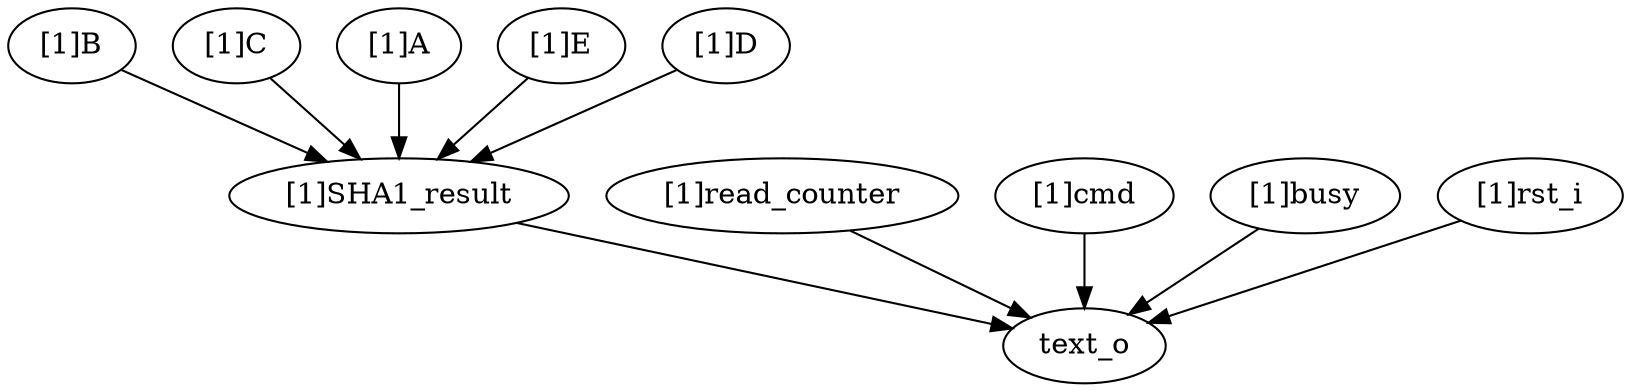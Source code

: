 strict digraph "" {
	text_o	 [complexity=0,
		importance=0.0336090349908,
		rank=0.0];
	"[1]B"	 [complexity=16,
		importance=0.229895905629,
		rank=0.0143684941018];
	"[1]SHA1_result"	 [complexity=10,
		importance=0.190403629081,
		rank=0.0190403629081];
	"[1]B" -> "[1]SHA1_result";
	"[1]read_counter"	 [complexity=1,
		importance=0.215675118141,
		rank=0.215675118141];
	"[1]read_counter" -> text_o;
	"[1]C"	 [complexity=16,
		importance=0.217036765833,
		rank=0.0135647978646];
	"[1]C" -> "[1]SHA1_result";
	"[1]cmd"	 [complexity=1,
		importance=0.258789507753,
		rank=0.258789507753];
	"[1]cmd" -> text_o;
	"[1]A"	 [complexity=16,
		importance=0.23445275785,
		rank=0.0146532973656];
	"[1]A" -> "[1]SHA1_result";
	"[1]SHA1_result" -> text_o;
	"[1]E"	 [complexity=16,
		importance=0.223810851291,
		rank=0.0139881782057];
	"[1]E" -> "[1]SHA1_result";
	"[1]D"	 [complexity=16,
		importance=0.220158933325,
		rank=0.0137599333328];
	"[1]D" -> "[1]SHA1_result";
	"[1]busy"	 [complexity=1,
		importance=0.247191196717,
		rank=0.247191196717];
	"[1]busy" -> text_o;
	"[1]rst_i"	 [complexity=1,
		importance=0.27998893688,
		rank=0.27998893688];
	"[1]rst_i" -> text_o;
}
